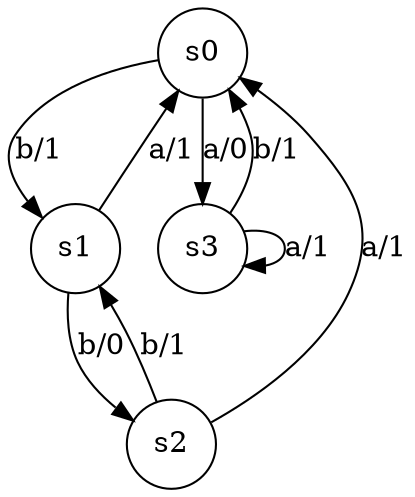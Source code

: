 digraph fsm{
	s_0 [label="s0" shape="circle"]
	s_1 [label="s1" shape="circle"]
	s_2 [label="s2" shape="circle"]
	s_3 [label="s3" shape="circle"]
	
	s_0 -> s_1[label="b/1"]
	
	s_1 -> s_2[label="b/0"]
	
	s_0 -> s_3[label="a/0"]
	
	s_1 -> s_0[label="a/1"]
	
	s_3 -> s_0[label="b/1"]
	
	s_2 -> s_0[label="a/1"]
	
	s_3 -> s_3[label="a/1"]
	
	s_2 -> s_1[label="b/1"]
}